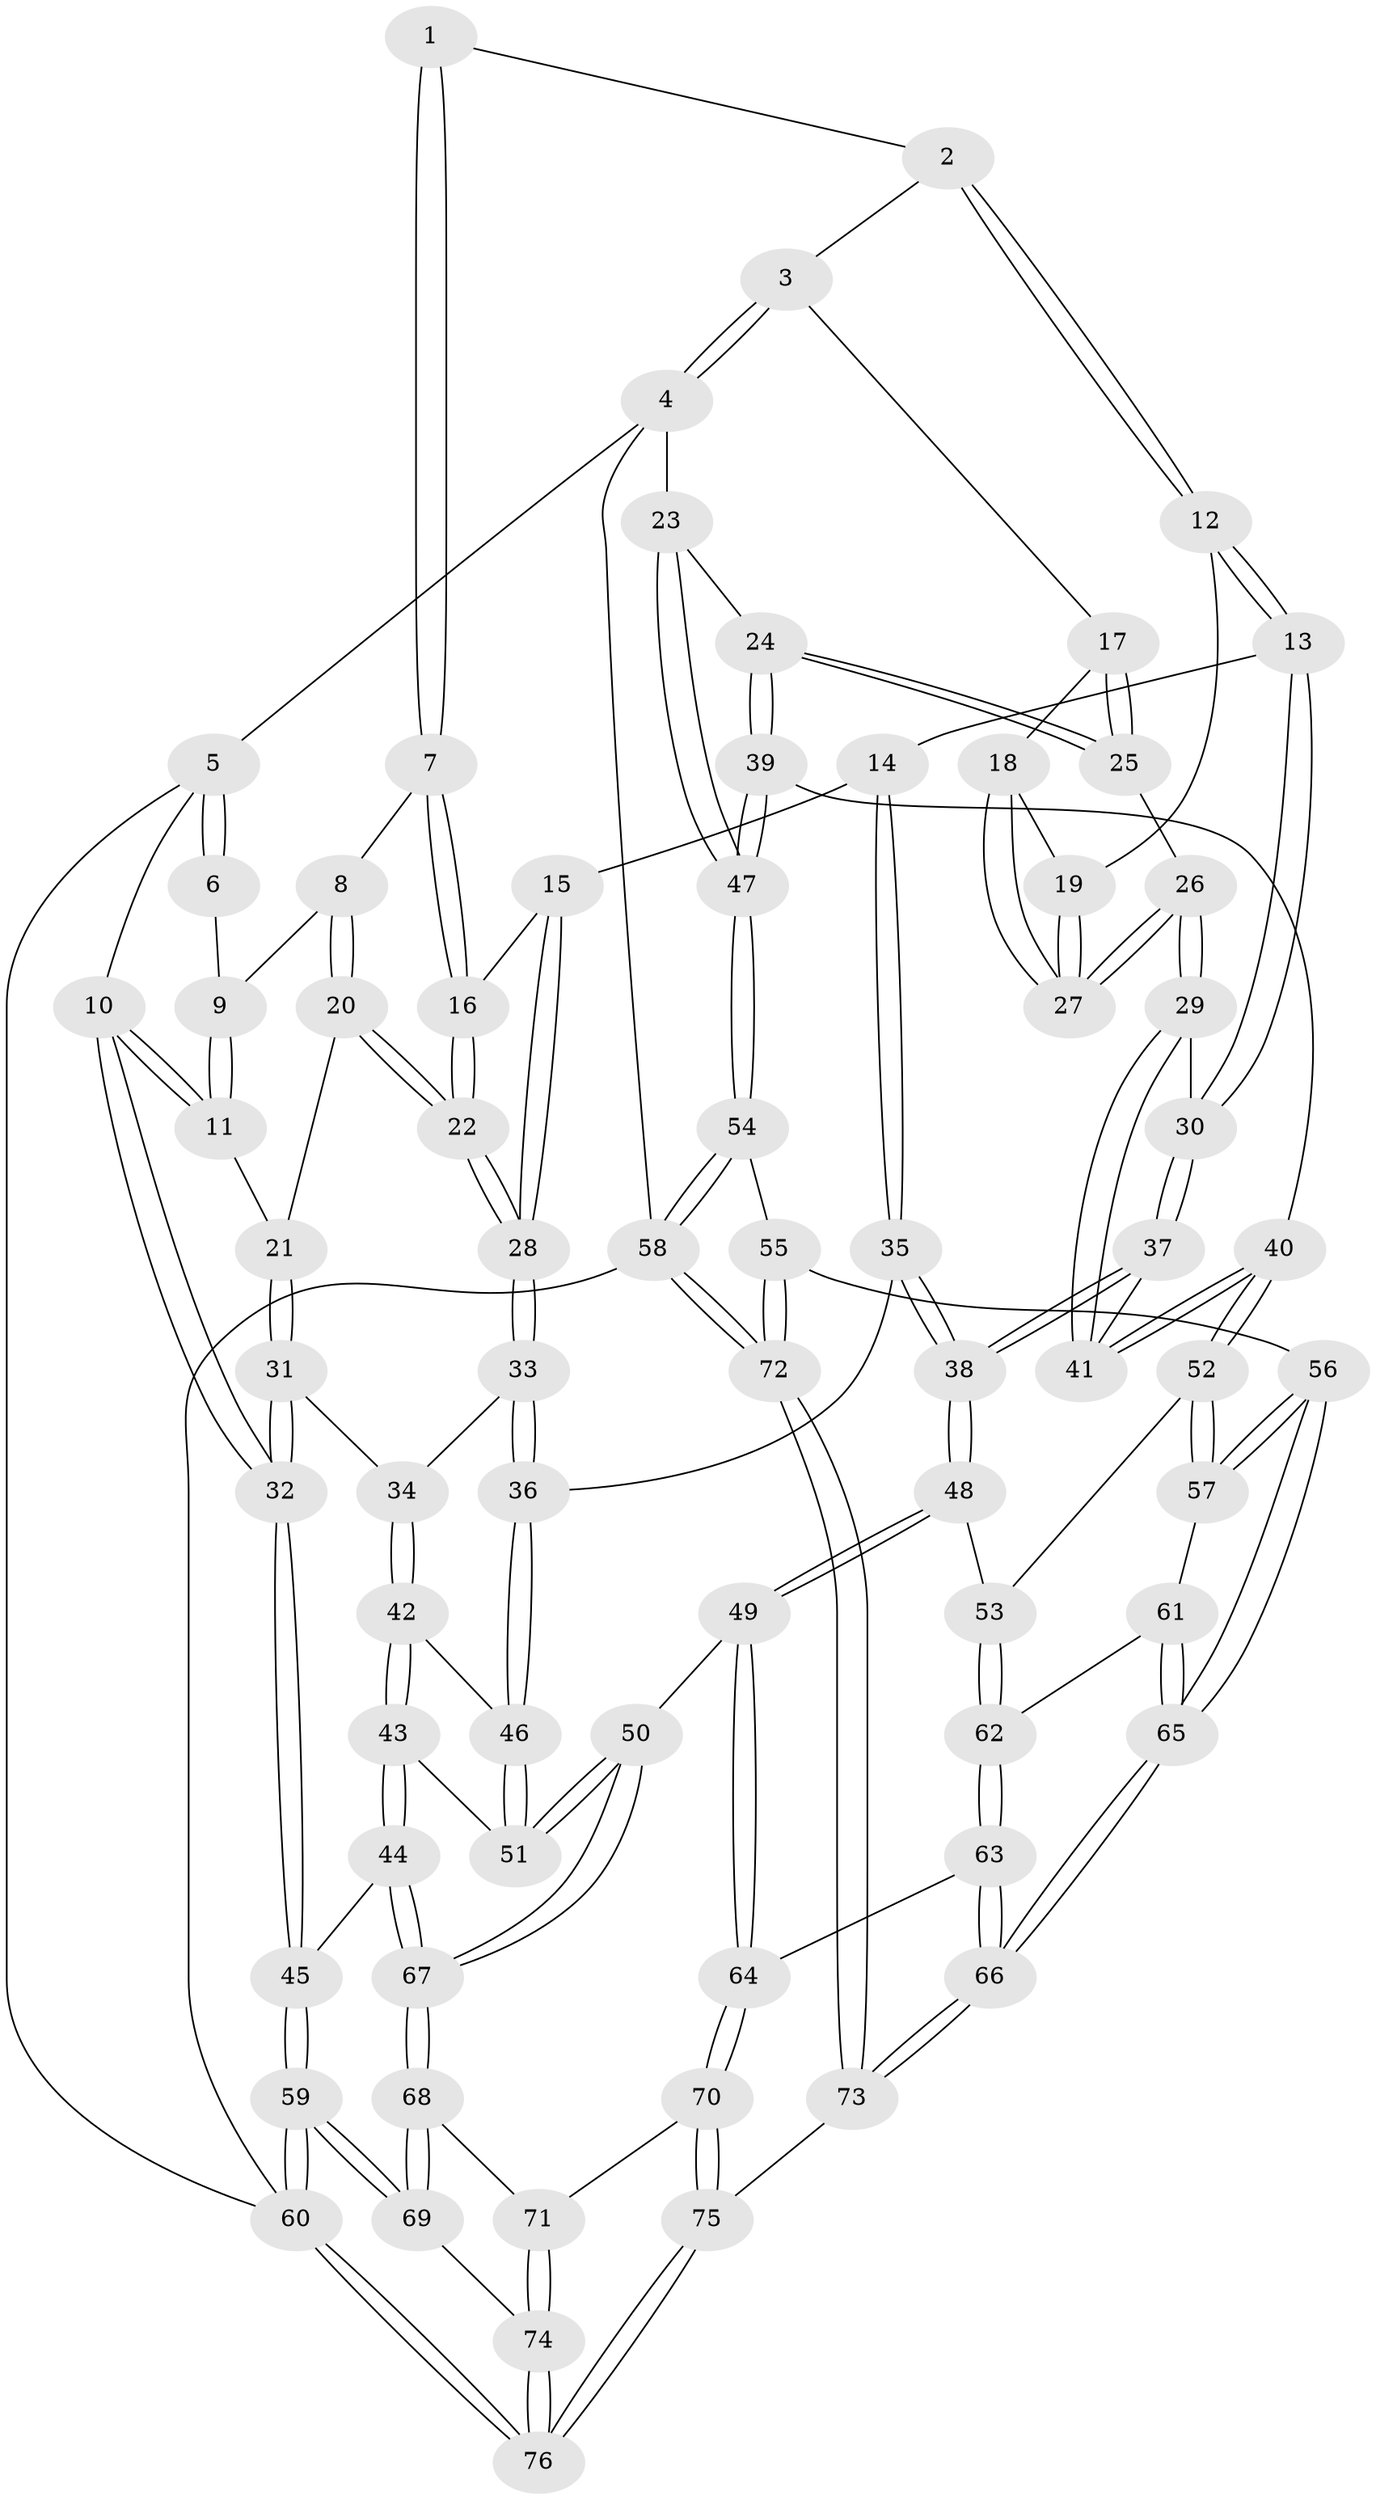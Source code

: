 // Generated by graph-tools (version 1.1) at 2025/17/03/09/25 04:17:19]
// undirected, 76 vertices, 187 edges
graph export_dot {
graph [start="1"]
  node [color=gray90,style=filled];
  1 [pos="+0.35524120741500187+0"];
  2 [pos="+0.588956189780563+0"];
  3 [pos="+0.9779027267975647+0"];
  4 [pos="+1+0"];
  5 [pos="+0+0"];
  6 [pos="+0.19858470489741475+0"];
  7 [pos="+0.2893968601233836+0.019721317549068713"];
  8 [pos="+0.230420762428493+0.06632688291083168"];
  9 [pos="+0.11258770547636536+0.05987177481515107"];
  10 [pos="+0+0.006966262890594414"];
  11 [pos="+0+0.10086894154808533"];
  12 [pos="+0.5898265980803246+0.15832622217075695"];
  13 [pos="+0.5682350755902638+0.19720907306535246"];
  14 [pos="+0.5161116948938306+0.21949845133995066"];
  15 [pos="+0.3868820716797614+0.2084023688436508"];
  16 [pos="+0.3102483485924283+0.0671560909223341"];
  17 [pos="+0.8044654858717417+0.1765129294974645"];
  18 [pos="+0.7081654800429907+0.17784359765972102"];
  19 [pos="+0.6332014840828809+0.1662574240642675"];
  20 [pos="+0.16144660373903597+0.21927720638471174"];
  21 [pos="+0.10210551603426168+0.22936166218205586"];
  22 [pos="+0.23731159587554582+0.26238540798722476"];
  23 [pos="+1+0.13810689825839248"];
  24 [pos="+0.9010316411810851+0.27205690040296504"];
  25 [pos="+0.8981839603368567+0.27145270735684685"];
  26 [pos="+0.7831866133669357+0.32796121018919866"];
  27 [pos="+0.7782126355604164+0.31926793052219476"];
  28 [pos="+0.2828807544688809+0.29447919250358723"];
  29 [pos="+0.7075047726292443+0.39389723807041865"];
  30 [pos="+0.6268392377737133+0.3131945272720337"];
  31 [pos="+0.09050437261065049+0.3169199438097586"];
  32 [pos="+0+0.47498934219581207"];
  33 [pos="+0.2873929219870011+0.38299749273345507"];
  34 [pos="+0.1335109928063533+0.41644540996418955"];
  35 [pos="+0.4150966757903598+0.47799867915565436"];
  36 [pos="+0.34174632848041847+0.45048708484828587"];
  37 [pos="+0.47358168766335623+0.5014279559701185"];
  38 [pos="+0.44515247411337333+0.5110332063394802"];
  39 [pos="+0.903992285358008+0.5034976626108761"];
  40 [pos="+0.735250849459258+0.5041947706008785"];
  41 [pos="+0.7174910531715359+0.4813765812061902"];
  42 [pos="+0.11609794377881806+0.4452318119269918"];
  43 [pos="+0+0.5495117310673999"];
  44 [pos="+0+0.5499153923853215"];
  45 [pos="+0+0.5494251261977958"];
  46 [pos="+0.19777575785083754+0.579945991879081"];
  47 [pos="+1+0.6522657005321864"];
  48 [pos="+0.45022850636665385+0.5894093884735263"];
  49 [pos="+0.37843868464056835+0.7224799532468668"];
  50 [pos="+0.1942059238100185+0.6811225467569229"];
  51 [pos="+0.17952470625751057+0.6505738630075124"];
  52 [pos="+0.7249250577367304+0.5498745013440611"];
  53 [pos="+0.5855364725346707+0.6484464653337185"];
  54 [pos="+1+0.6751105933067524"];
  55 [pos="+0.8633107247073311+0.7688817767329534"];
  56 [pos="+0.8291063669229614+0.769029748125787"];
  57 [pos="+0.769062573407215+0.7182784499914224"];
  58 [pos="+1+1"];
  59 [pos="+0+1"];
  60 [pos="+0+1"];
  61 [pos="+0.6570841901052095+0.7305617613300309"];
  62 [pos="+0.6092237910076318+0.7080467637440687"];
  63 [pos="+0.49517158840876413+0.8345461894614452"];
  64 [pos="+0.38203028103158704+0.7330998008320264"];
  65 [pos="+0.5964002723025297+1"];
  66 [pos="+0.5955945381839847+1"];
  67 [pos="+0.1396910311602777+0.7792964123676052"];
  68 [pos="+0.1275983070223185+0.8062158917313343"];
  69 [pos="+0+0.9145056983467942"];
  70 [pos="+0.2960872289405875+0.8808510574982538"];
  71 [pos="+0.26626199812413903+0.8849564792181067"];
  72 [pos="+0.930469216939885+1"];
  73 [pos="+0.589280116839737+1"];
  74 [pos="+0.22855203151131934+0.9381999637762372"];
  75 [pos="+0.47789313909322473+1"];
  76 [pos="+0.2320076750210427+1"];
  1 -- 2;
  1 -- 7;
  1 -- 7;
  2 -- 3;
  2 -- 12;
  2 -- 12;
  3 -- 4;
  3 -- 4;
  3 -- 17;
  4 -- 5;
  4 -- 23;
  4 -- 58;
  5 -- 6;
  5 -- 6;
  5 -- 10;
  5 -- 60;
  6 -- 9;
  7 -- 8;
  7 -- 16;
  7 -- 16;
  8 -- 9;
  8 -- 20;
  8 -- 20;
  9 -- 11;
  9 -- 11;
  10 -- 11;
  10 -- 11;
  10 -- 32;
  10 -- 32;
  11 -- 21;
  12 -- 13;
  12 -- 13;
  12 -- 19;
  13 -- 14;
  13 -- 30;
  13 -- 30;
  14 -- 15;
  14 -- 35;
  14 -- 35;
  15 -- 16;
  15 -- 28;
  15 -- 28;
  16 -- 22;
  16 -- 22;
  17 -- 18;
  17 -- 25;
  17 -- 25;
  18 -- 19;
  18 -- 27;
  18 -- 27;
  19 -- 27;
  19 -- 27;
  20 -- 21;
  20 -- 22;
  20 -- 22;
  21 -- 31;
  21 -- 31;
  22 -- 28;
  22 -- 28;
  23 -- 24;
  23 -- 47;
  23 -- 47;
  24 -- 25;
  24 -- 25;
  24 -- 39;
  24 -- 39;
  25 -- 26;
  26 -- 27;
  26 -- 27;
  26 -- 29;
  26 -- 29;
  28 -- 33;
  28 -- 33;
  29 -- 30;
  29 -- 41;
  29 -- 41;
  30 -- 37;
  30 -- 37;
  31 -- 32;
  31 -- 32;
  31 -- 34;
  32 -- 45;
  32 -- 45;
  33 -- 34;
  33 -- 36;
  33 -- 36;
  34 -- 42;
  34 -- 42;
  35 -- 36;
  35 -- 38;
  35 -- 38;
  36 -- 46;
  36 -- 46;
  37 -- 38;
  37 -- 38;
  37 -- 41;
  38 -- 48;
  38 -- 48;
  39 -- 40;
  39 -- 47;
  39 -- 47;
  40 -- 41;
  40 -- 41;
  40 -- 52;
  40 -- 52;
  42 -- 43;
  42 -- 43;
  42 -- 46;
  43 -- 44;
  43 -- 44;
  43 -- 51;
  44 -- 45;
  44 -- 67;
  44 -- 67;
  45 -- 59;
  45 -- 59;
  46 -- 51;
  46 -- 51;
  47 -- 54;
  47 -- 54;
  48 -- 49;
  48 -- 49;
  48 -- 53;
  49 -- 50;
  49 -- 64;
  49 -- 64;
  50 -- 51;
  50 -- 51;
  50 -- 67;
  50 -- 67;
  52 -- 53;
  52 -- 57;
  52 -- 57;
  53 -- 62;
  53 -- 62;
  54 -- 55;
  54 -- 58;
  54 -- 58;
  55 -- 56;
  55 -- 72;
  55 -- 72;
  56 -- 57;
  56 -- 57;
  56 -- 65;
  56 -- 65;
  57 -- 61;
  58 -- 72;
  58 -- 72;
  58 -- 60;
  59 -- 60;
  59 -- 60;
  59 -- 69;
  59 -- 69;
  60 -- 76;
  60 -- 76;
  61 -- 62;
  61 -- 65;
  61 -- 65;
  62 -- 63;
  62 -- 63;
  63 -- 64;
  63 -- 66;
  63 -- 66;
  64 -- 70;
  64 -- 70;
  65 -- 66;
  65 -- 66;
  66 -- 73;
  66 -- 73;
  67 -- 68;
  67 -- 68;
  68 -- 69;
  68 -- 69;
  68 -- 71;
  69 -- 74;
  70 -- 71;
  70 -- 75;
  70 -- 75;
  71 -- 74;
  71 -- 74;
  72 -- 73;
  72 -- 73;
  73 -- 75;
  74 -- 76;
  74 -- 76;
  75 -- 76;
  75 -- 76;
}
